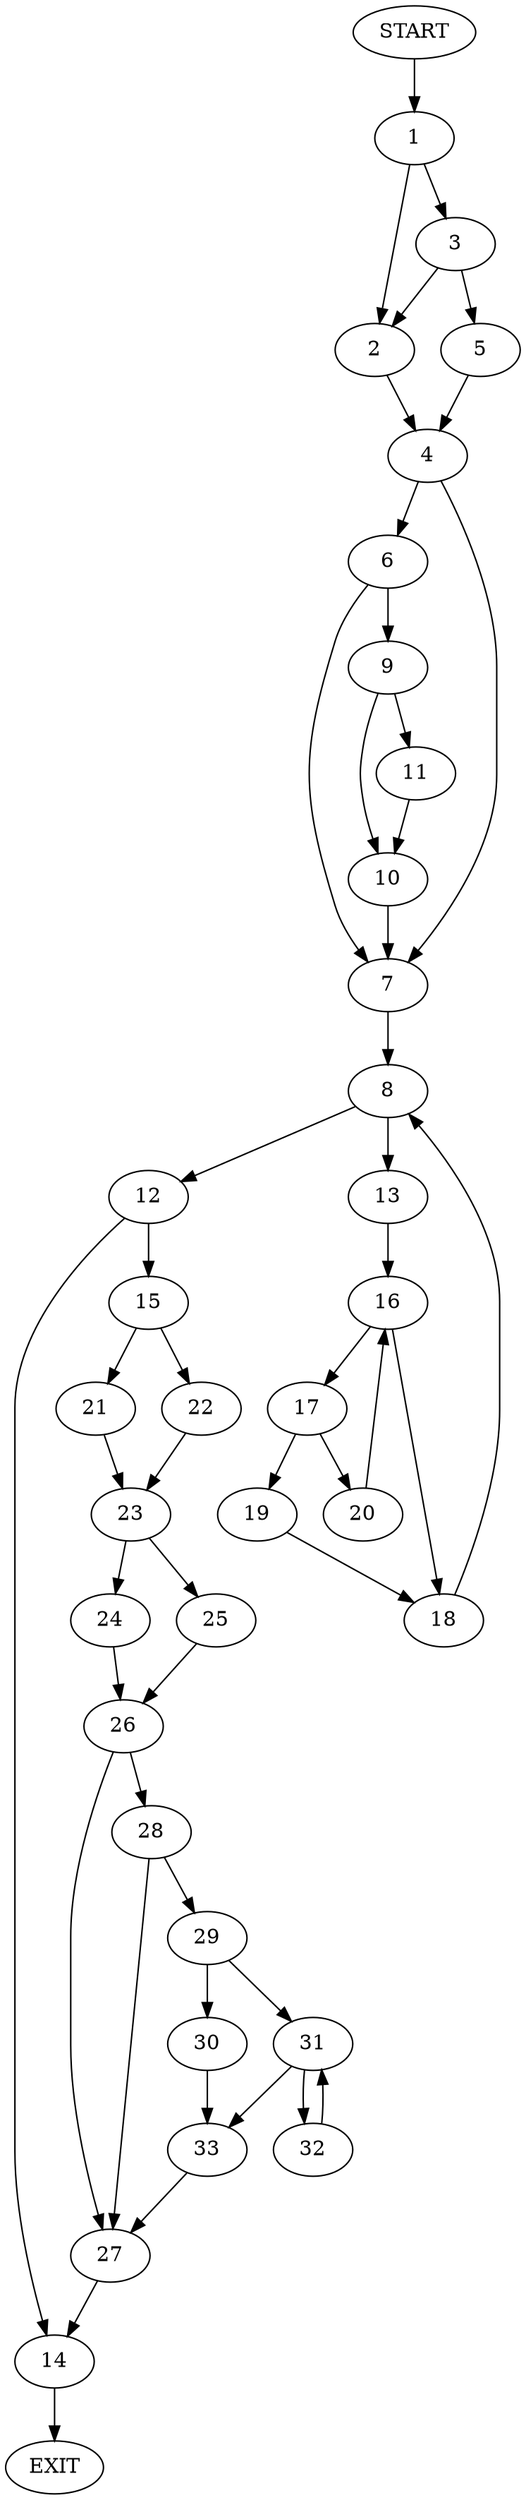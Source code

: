 digraph {
0 [label="START"]
34 [label="EXIT"]
0 -> 1
1 -> 2
1 -> 3
2 -> 4
3 -> 5
3 -> 2
5 -> 4
4 -> 6
4 -> 7
7 -> 8
6 -> 7
6 -> 9
9 -> 10
9 -> 11
10 -> 7
11 -> 10
8 -> 12
8 -> 13
12 -> 14
12 -> 15
13 -> 16
16 -> 17
16 -> 18
18 -> 8
17 -> 19
17 -> 20
20 -> 16
19 -> 18
15 -> 21
15 -> 22
14 -> 34
22 -> 23
21 -> 23
23 -> 24
23 -> 25
24 -> 26
25 -> 26
26 -> 27
26 -> 28
27 -> 14
28 -> 27
28 -> 29
29 -> 30
29 -> 31
31 -> 32
31 -> 33
30 -> 33
33 -> 27
32 -> 31
}
